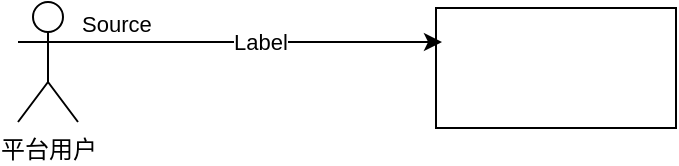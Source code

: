 <mxfile version="15.6.1" type="github">
  <diagram id="mFgV5_7U-bqLbS9MCXDc" name="Page-1">
    <mxGraphModel dx="684" dy="1112" grid="0" gridSize="10" guides="1" tooltips="1" connect="1" arrows="1" fold="1" page="1" pageScale="1" pageWidth="827" pageHeight="1169" math="0" shadow="0">
      <root>
        <mxCell id="0" />
        <mxCell id="1" parent="0" />
        <mxCell id="2kzCMtwzIrTYSETT1FgG-1" value="" style="rounded=0;whiteSpace=wrap;html=1;" vertex="1" parent="1">
          <mxGeometry x="268" y="220" width="120" height="60" as="geometry" />
        </mxCell>
        <mxCell id="2kzCMtwzIrTYSETT1FgG-3" value="" style="endArrow=classic;html=1;rounded=0;exitX=1;exitY=0.333;exitDx=0;exitDy=0;exitPerimeter=0;" edge="1" parent="1" source="2kzCMtwzIrTYSETT1FgG-10">
          <mxGeometry relative="1" as="geometry">
            <mxPoint x="287" y="257" as="sourcePoint" />
            <mxPoint x="271" y="237" as="targetPoint" />
          </mxGeometry>
        </mxCell>
        <mxCell id="2kzCMtwzIrTYSETT1FgG-4" value="Label" style="edgeLabel;resizable=0;html=1;align=center;verticalAlign=middle;" connectable="0" vertex="1" parent="2kzCMtwzIrTYSETT1FgG-3">
          <mxGeometry relative="1" as="geometry" />
        </mxCell>
        <mxCell id="2kzCMtwzIrTYSETT1FgG-5" value="Source" style="edgeLabel;resizable=0;html=1;align=left;verticalAlign=bottom;" connectable="0" vertex="1" parent="2kzCMtwzIrTYSETT1FgG-3">
          <mxGeometry x="-1" relative="1" as="geometry" />
        </mxCell>
        <mxCell id="2kzCMtwzIrTYSETT1FgG-10" value="平台用户" style="shape=umlActor;verticalLabelPosition=bottom;verticalAlign=top;html=1;outlineConnect=0;" vertex="1" parent="1">
          <mxGeometry x="59" y="217" width="30" height="60" as="geometry" />
        </mxCell>
      </root>
    </mxGraphModel>
  </diagram>
</mxfile>
